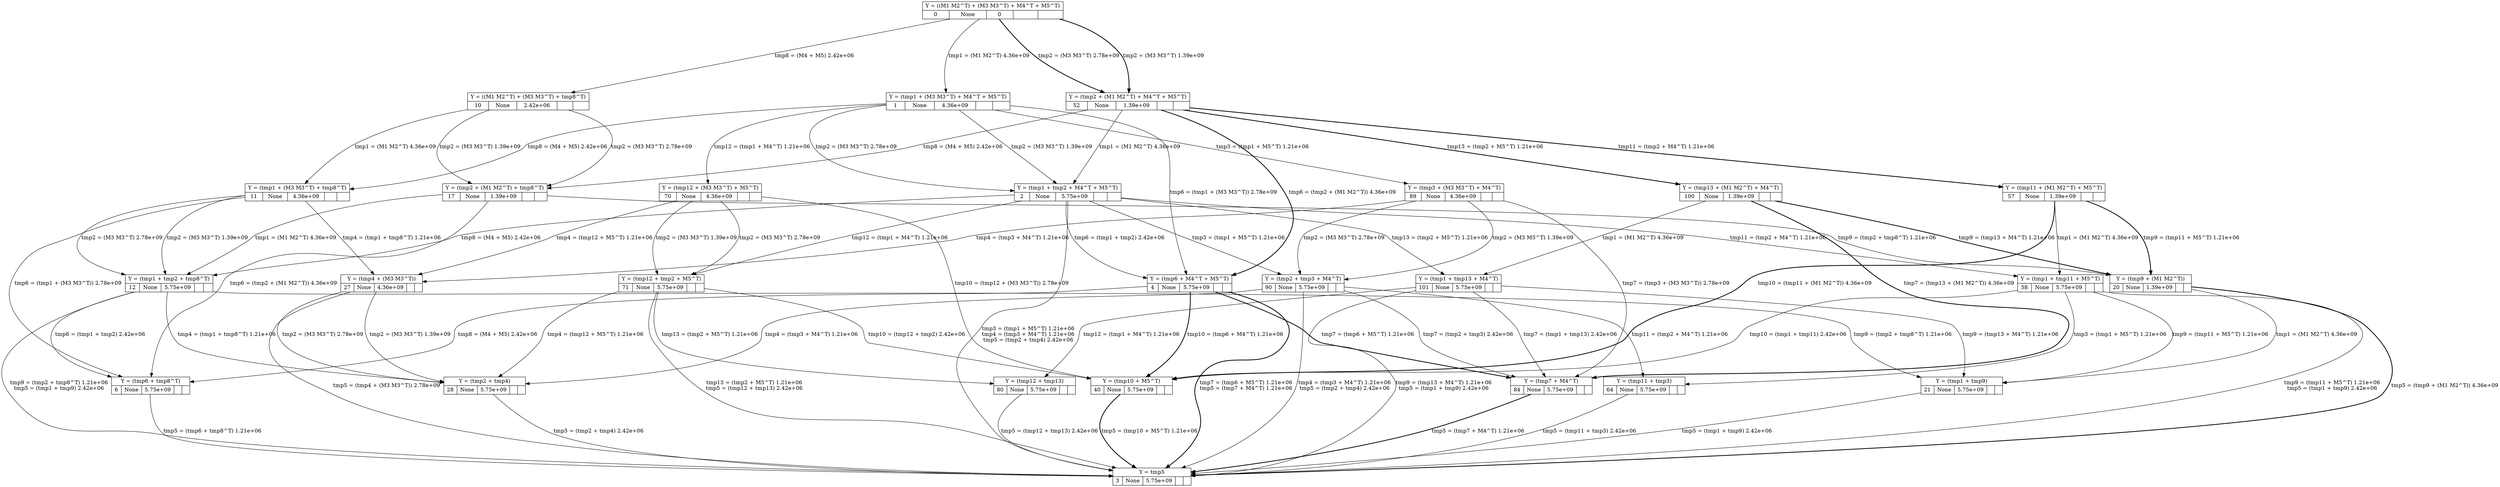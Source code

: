 digraph G {
ranksep=2.5;
rankdir=TB;
node0 [shape=record, label="{ Y = ((M1 M2^T) + (M3 M3^T) + M4^T + M5^T) |{ 0 | None | 0 |  |  } }"];
node0 -> node1 [label="tmp1 = (M1 M2^T) 4.36e+09"];
node0 -> node10 [label="tmp8 = (M4 + M5) 2.42e+06"];
node0 -> node52 [style=bold, label="tmp2 = (M3 M3^T) 2.78e+09"];
node0 -> node52 [style=bold, label="tmp2 = (M3 M3^T) 1.39e+09"];

node1 [shape=record, label="{ Y = (tmp1 + (M3 M3^T) + M4^T + M5^T) |{ 1 | None | 4.36e+09 |  |  } }"];
node1 -> node2 [label="tmp2 = (M3 M3^T) 1.39e+09"];
node1 -> node4 [label="tmp6 = (tmp1 + (M3 M3^T)) 2.78e+09"];
node1 -> node11 [label="tmp8 = (M4 + M5) 2.42e+06"];
node1 -> node70 [label="tmp12 = (tmp1 + M4^T) 1.21e+06"];
node1 -> node89 [label="tmp3 = (tmp1 + M5^T) 1.21e+06"];
node1 -> node2 [label="tmp2 = (M3 M3^T) 2.78e+09"];

node2 [shape=record, label="{ Y = (tmp1 + tmp2 + M4^T + M5^T) |{ 2 | None | 5.75e+09 |  |  } }"];
node2 -> node3 [label="tmp3 = (tmp1 + M5^T) 1.21e+06
tmp4 = (tmp3 + M4^T) 1.21e+06
tmp5 = (tmp2 + tmp4) 2.42e+06"];
node2 -> node4 [label="tmp6 = (tmp1 + tmp2) 2.42e+06"];
node2 -> node12 [label="tmp8 = (M4 + M5) 2.42e+06"];
node2 -> node71 [label="tmp12 = (tmp1 + M4^T) 1.21e+06"];
node2 -> node58 [label="tmp11 = (tmp2 + M4^T) 1.21e+06"];
node2 -> node101 [label="tmp13 = (tmp2 + M5^T) 1.21e+06"];
node2 -> node90 [label="tmp3 = (tmp1 + M5^T) 1.21e+06"];

node3 [shape=record, label="{ Y = tmp5 |{ 3 | None | 5.75e+09 |  |  } }"];

node4 [shape=record, label="{ Y = (tmp6 + M4^T + M5^T) |{ 4 | None | 5.75e+09 |  |  } }"];
node4 -> node3 [style=bold, label="tmp7 = (tmp6 + M5^T) 1.21e+06
tmp5 = (tmp7 + M4^T) 1.21e+06"];
node4 -> node6 [label="tmp8 = (M4 + M5) 2.42e+06"];
node4 -> node40 [style=bold, label="tmp10 = (tmp6 + M4^T) 1.21e+06"];
node4 -> node84 [style=bold, label="tmp7 = (tmp6 + M5^T) 1.21e+06"];

node6 [shape=record, label="{ Y = (tmp6 + tmp8^T) |{ 6 | None | 5.75e+09 |  |  } }"];
node6 -> node3 [label="tmp5 = (tmp6 + tmp8^T) 1.21e+06"];

node10 [shape=record, label="{ Y = ((M1 M2^T) + (M3 M3^T) + tmp8^T) |{ 10 | None | 2.42e+06 |  |  } }"];
node10 -> node11 [label="tmp1 = (M1 M2^T) 4.36e+09"];
node10 -> node17 [label="tmp2 = (M3 M3^T) 2.78e+09"];
node10 -> node17 [label="tmp2 = (M3 M3^T) 1.39e+09"];

node11 [shape=record, label="{ Y = (tmp1 + (M3 M3^T) + tmp8^T) |{ 11 | None | 4.36e+09 |  |  } }"];
node11 -> node12 [label="tmp2 = (M3 M3^T) 1.39e+09"];
node11 -> node6 [label="tmp6 = (tmp1 + (M3 M3^T)) 2.78e+09"];
node11 -> node27 [label="tmp4 = (tmp1 + tmp8^T) 1.21e+06"];
node11 -> node12 [label="tmp2 = (M3 M3^T) 2.78e+09"];

node12 [shape=record, label="{ Y = (tmp1 + tmp2 + tmp8^T) |{ 12 | None | 5.75e+09 |  |  } }"];
node12 -> node3 [label="tmp9 = (tmp2 + tmp8^T) 1.21e+06
tmp5 = (tmp1 + tmp9) 2.42e+06"];
node12 -> node6 [label="tmp6 = (tmp1 + tmp2) 2.42e+06"];
node12 -> node28 [label="tmp4 = (tmp1 + tmp8^T) 1.21e+06"];
node12 -> node21 [label="tmp9 = (tmp2 + tmp8^T) 1.21e+06"];

node17 [shape=record, label="{ Y = (tmp2 + (M1 M2^T) + tmp8^T) |{ 17 | None | 1.39e+09 |  |  } }"];
node17 -> node12 [label="tmp1 = (M1 M2^T) 4.36e+09"];
node17 -> node6 [label="tmp6 = (tmp2 + (M1 M2^T)) 4.36e+09"];
node17 -> node20 [label="tmp9 = (tmp2 + tmp8^T) 1.21e+06"];

node20 [shape=record, label="{ Y = (tmp9 + (M1 M2^T)) |{ 20 | None | 1.39e+09 |  |  } }"];
node20 -> node21 [label="tmp1 = (M1 M2^T) 4.36e+09"];
node20 -> node3 [style=bold, label="tmp5 = (tmp9 + (M1 M2^T)) 4.36e+09"];

node21 [shape=record, label="{ Y = (tmp1 + tmp9) |{ 21 | None | 5.75e+09 |  |  } }"];
node21 -> node3 [label="tmp5 = (tmp1 + tmp9) 2.42e+06"];

node27 [shape=record, label="{ Y = (tmp4 + (M3 M3^T)) |{ 27 | None | 4.36e+09 |  |  } }"];
node27 -> node28 [label="tmp2 = (M3 M3^T) 1.39e+09"];
node27 -> node3 [label="tmp5 = (tmp4 + (M3 M3^T)) 2.78e+09"];
node27 -> node28 [label="tmp2 = (M3 M3^T) 2.78e+09"];

node28 [shape=record, label="{ Y = (tmp2 + tmp4) |{ 28 | None | 5.75e+09 |  |  } }"];
node28 -> node3 [label="tmp5 = (tmp2 + tmp4) 2.42e+06"];

node40 [shape=record, label="{ Y = (tmp10 + M5^T) |{ 40 | None | 5.75e+09 |  |  } }"];
node40 -> node3 [style=bold, label="tmp5 = (tmp10 + M5^T) 1.21e+06"];

node52 [shape=record, label="{ Y = (tmp2 + (M1 M2^T) + M4^T + M5^T) |{ 52 | None | 1.39e+09 |  |  } }"];
node52 -> node2 [label="tmp1 = (M1 M2^T) 4.36e+09"];
node52 -> node4 [style=bold, label="tmp6 = (tmp2 + (M1 M2^T)) 4.36e+09"];
node52 -> node17 [label="tmp8 = (M4 + M5) 2.42e+06"];
node52 -> node57 [style=bold, label="tmp11 = (tmp2 + M4^T) 1.21e+06"];
node52 -> node100 [style=bold, label="tmp13 = (tmp2 + M5^T) 1.21e+06"];

node57 [shape=record, label="{ Y = (tmp11 + (M1 M2^T) + M5^T) |{ 57 | None | 1.39e+09 |  |  } }"];
node57 -> node58 [label="tmp1 = (M1 M2^T) 4.36e+09"];
node57 -> node40 [style=bold, label="tmp10 = (tmp11 + (M1 M2^T)) 4.36e+09"];
node57 -> node20 [style=bold, label="tmp9 = (tmp11 + M5^T) 1.21e+06"];

node58 [shape=record, label="{ Y = (tmp1 + tmp11 + M5^T) |{ 58 | None | 5.75e+09 |  |  } }"];
node58 -> node3 [label="tmp9 = (tmp11 + M5^T) 1.21e+06
tmp5 = (tmp1 + tmp9) 2.42e+06"];
node58 -> node40 [label="tmp10 = (tmp1 + tmp11) 2.42e+06"];
node58 -> node64 [label="tmp3 = (tmp1 + M5^T) 1.21e+06"];
node58 -> node21 [label="tmp9 = (tmp11 + M5^T) 1.21e+06"];

node64 [shape=record, label="{ Y = (tmp11 + tmp3) |{ 64 | None | 5.75e+09 |  |  } }"];
node64 -> node3 [label="tmp5 = (tmp11 + tmp3) 2.42e+06"];

node70 [shape=record, label="{ Y = (tmp12 + (M3 M3^T) + M5^T) |{ 70 | None | 4.36e+09 |  |  } }"];
node70 -> node71 [label="tmp2 = (M3 M3^T) 1.39e+09"];
node70 -> node40 [label="tmp10 = (tmp12 + (M3 M3^T)) 2.78e+09"];
node70 -> node27 [label="tmp4 = (tmp12 + M5^T) 1.21e+06"];
node70 -> node71 [label="tmp2 = (M3 M3^T) 2.78e+09"];

node71 [shape=record, label="{ Y = (tmp12 + tmp2 + M5^T) |{ 71 | None | 5.75e+09 |  |  } }"];
node71 -> node3 [label="tmp13 = (tmp2 + M5^T) 1.21e+06
tmp5 = (tmp12 + tmp13) 2.42e+06"];
node71 -> node40 [label="tmp10 = (tmp12 + tmp2) 2.42e+06"];
node71 -> node28 [label="tmp4 = (tmp12 + M5^T) 1.21e+06"];
node71 -> node80 [label="tmp13 = (tmp2 + M5^T) 1.21e+06"];

node80 [shape=record, label="{ Y = (tmp12 + tmp13) |{ 80 | None | 5.75e+09 |  |  } }"];
node80 -> node3 [label="tmp5 = (tmp12 + tmp13) 2.42e+06"];

node84 [shape=record, label="{ Y = (tmp7 + M4^T) |{ 84 | None | 5.75e+09 |  |  } }"];
node84 -> node3 [style=bold, label="tmp5 = (tmp7 + M4^T) 1.21e+06"];

node89 [shape=record, label="{ Y = (tmp3 + (M3 M3^T) + M4^T) |{ 89 | None | 4.36e+09 |  |  } }"];
node89 -> node90 [label="tmp2 = (M3 M3^T) 1.39e+09"];
node89 -> node84 [label="tmp7 = (tmp3 + (M3 M3^T)) 2.78e+09"];
node89 -> node27 [label="tmp4 = (tmp3 + M4^T) 1.21e+06"];
node89 -> node90 [label="tmp2 = (M3 M3^T) 2.78e+09"];

node90 [shape=record, label="{ Y = (tmp2 + tmp3 + M4^T) |{ 90 | None | 5.75e+09 |  |  } }"];
node90 -> node3 [label="tmp4 = (tmp3 + M4^T) 1.21e+06
tmp5 = (tmp2 + tmp4) 2.42e+06"];
node90 -> node84 [label="tmp7 = (tmp2 + tmp3) 2.42e+06"];
node90 -> node64 [label="tmp11 = (tmp2 + M4^T) 1.21e+06"];
node90 -> node28 [label="tmp4 = (tmp3 + M4^T) 1.21e+06"];

node100 [shape=record, label="{ Y = (tmp13 + (M1 M2^T) + M4^T) |{ 100 | None | 1.39e+09 |  |  } }"];
node100 -> node101 [label="tmp1 = (M1 M2^T) 4.36e+09"];
node100 -> node84 [style=bold, label="tmp7 = (tmp13 + (M1 M2^T)) 4.36e+09"];
node100 -> node20 [style=bold, label="tmp9 = (tmp13 + M4^T) 1.21e+06"];

node101 [shape=record, label="{ Y = (tmp1 + tmp13 + M4^T) |{ 101 | None | 5.75e+09 |  |  } }"];
node101 -> node3 [label="tmp9 = (tmp13 + M4^T) 1.21e+06
tmp5 = (tmp1 + tmp9) 2.42e+06"];
node101 -> node84 [label="tmp7 = (tmp1 + tmp13) 2.42e+06"];
node101 -> node80 [label="tmp12 = (tmp1 + M4^T) 1.21e+06"];
node101 -> node21 [label="tmp9 = (tmp13 + M4^T) 1.21e+06"];

}